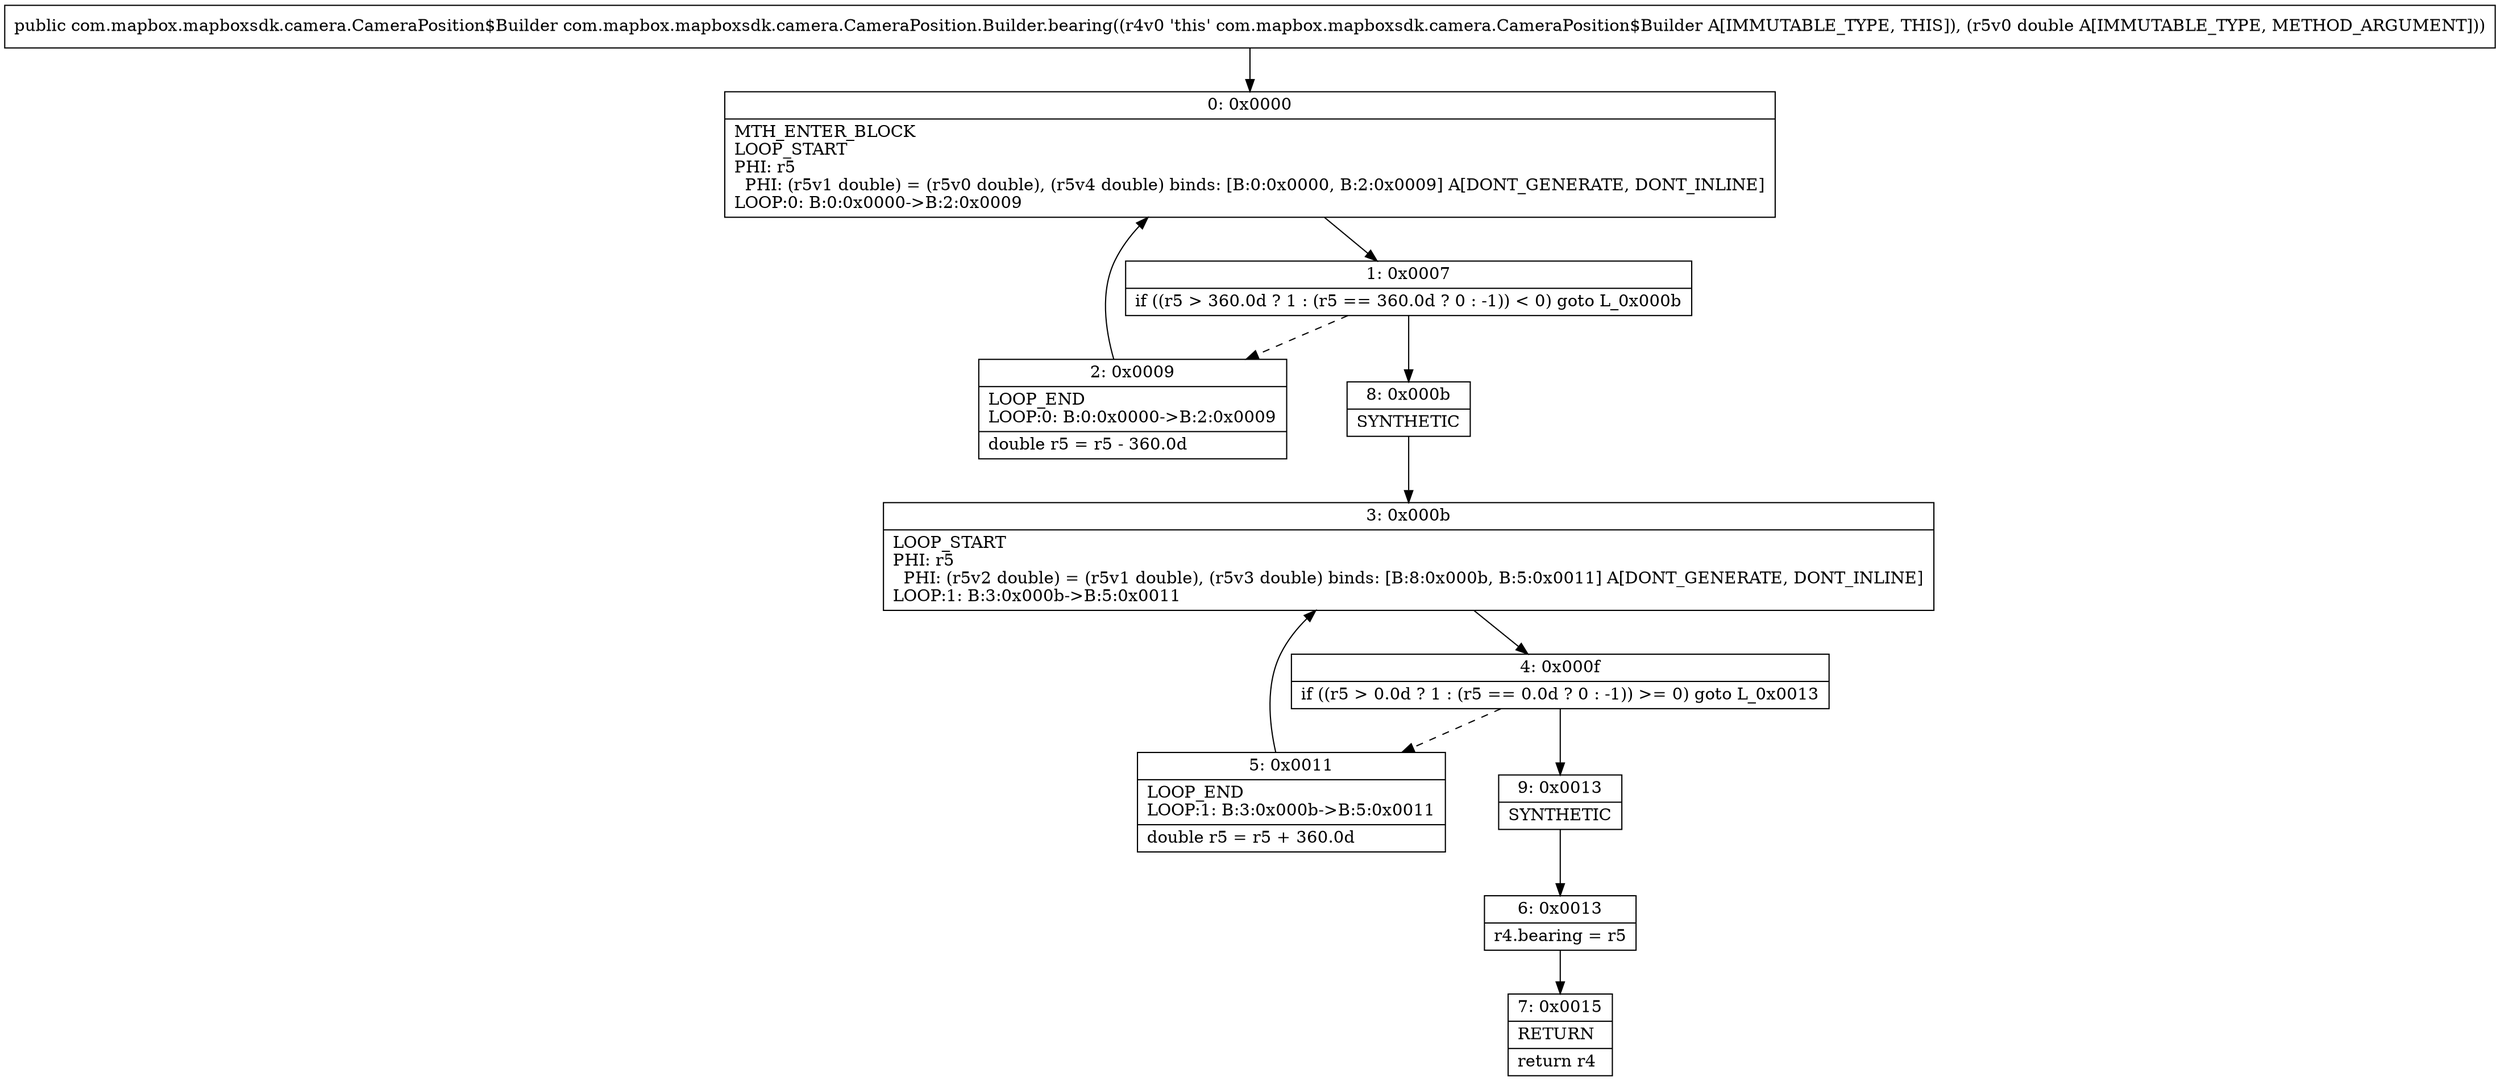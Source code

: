digraph "CFG forcom.mapbox.mapboxsdk.camera.CameraPosition.Builder.bearing(D)Lcom\/mapbox\/mapboxsdk\/camera\/CameraPosition$Builder;" {
Node_0 [shape=record,label="{0\:\ 0x0000|MTH_ENTER_BLOCK\lLOOP_START\lPHI: r5 \l  PHI: (r5v1 double) = (r5v0 double), (r5v4 double) binds: [B:0:0x0000, B:2:0x0009] A[DONT_GENERATE, DONT_INLINE]\lLOOP:0: B:0:0x0000\-\>B:2:0x0009\l}"];
Node_1 [shape=record,label="{1\:\ 0x0007|if ((r5 \> 360.0d ? 1 : (r5 == 360.0d ? 0 : \-1)) \< 0) goto L_0x000b\l}"];
Node_2 [shape=record,label="{2\:\ 0x0009|LOOP_END\lLOOP:0: B:0:0x0000\-\>B:2:0x0009\l|double r5 = r5 \- 360.0d\l}"];
Node_3 [shape=record,label="{3\:\ 0x000b|LOOP_START\lPHI: r5 \l  PHI: (r5v2 double) = (r5v1 double), (r5v3 double) binds: [B:8:0x000b, B:5:0x0011] A[DONT_GENERATE, DONT_INLINE]\lLOOP:1: B:3:0x000b\-\>B:5:0x0011\l}"];
Node_4 [shape=record,label="{4\:\ 0x000f|if ((r5 \> 0.0d ? 1 : (r5 == 0.0d ? 0 : \-1)) \>= 0) goto L_0x0013\l}"];
Node_5 [shape=record,label="{5\:\ 0x0011|LOOP_END\lLOOP:1: B:3:0x000b\-\>B:5:0x0011\l|double r5 = r5 + 360.0d\l}"];
Node_6 [shape=record,label="{6\:\ 0x0013|r4.bearing = r5\l}"];
Node_7 [shape=record,label="{7\:\ 0x0015|RETURN\l|return r4\l}"];
Node_8 [shape=record,label="{8\:\ 0x000b|SYNTHETIC\l}"];
Node_9 [shape=record,label="{9\:\ 0x0013|SYNTHETIC\l}"];
MethodNode[shape=record,label="{public com.mapbox.mapboxsdk.camera.CameraPosition$Builder com.mapbox.mapboxsdk.camera.CameraPosition.Builder.bearing((r4v0 'this' com.mapbox.mapboxsdk.camera.CameraPosition$Builder A[IMMUTABLE_TYPE, THIS]), (r5v0 double A[IMMUTABLE_TYPE, METHOD_ARGUMENT])) }"];
MethodNode -> Node_0;
Node_0 -> Node_1;
Node_1 -> Node_2[style=dashed];
Node_1 -> Node_8;
Node_2 -> Node_0;
Node_3 -> Node_4;
Node_4 -> Node_5[style=dashed];
Node_4 -> Node_9;
Node_5 -> Node_3;
Node_6 -> Node_7;
Node_8 -> Node_3;
Node_9 -> Node_6;
}

